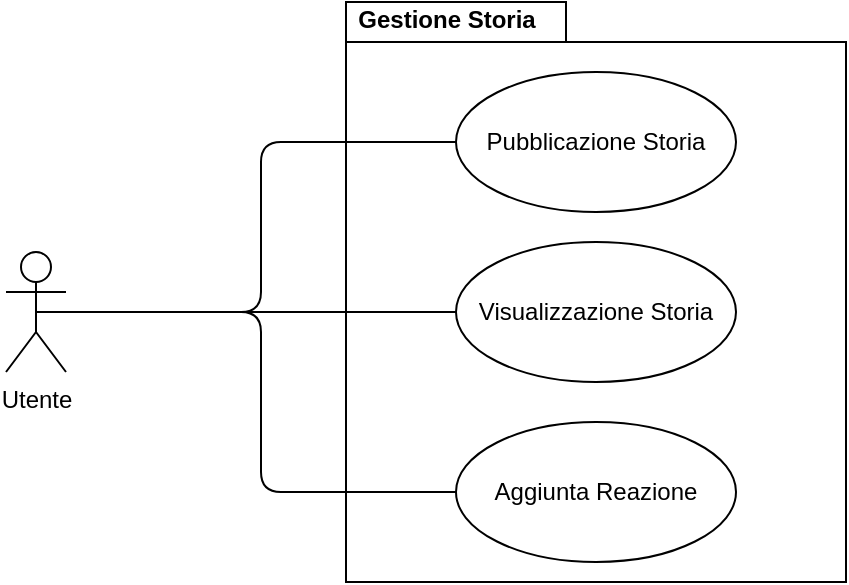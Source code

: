 <mxfile version="15.4.0" type="device" pages="4"><diagram id="WEheo8kDzyy4QlhIHy_P" name="Gestione Storia"><mxGraphModel dx="768" dy="482" grid="1" gridSize="10" guides="1" tooltips="1" connect="1" arrows="1" fold="1" page="1" pageScale="1" pageWidth="827" pageHeight="1169" math="0" shadow="0"><root><mxCell id="0"/><mxCell id="1" parent="0"/><mxCell id="GqS1jUuh_Ah5h9s80vNg-6" value="Gestione Storia" style="shape=folder;fontStyle=1;spacingTop=36;tabWidth=110;tabHeight=20;tabPosition=left;html=1;container=0;movableLabel=1;spacing=0;" parent="1" vertex="1"><mxGeometry x="370" y="150" width="250" height="290" as="geometry"><mxRectangle x="430" y="130" width="120" height="30" as="alternateBounds"/><mxPoint x="-75" y="-154" as="offset"/></mxGeometry></mxCell><mxCell id="GqS1jUuh_Ah5h9s80vNg-15" style="edgeStyle=orthogonalEdgeStyle;rounded=1;orthogonalLoop=1;jettySize=auto;html=1;exitX=0.5;exitY=0.5;exitDx=0;exitDy=0;exitPerimeter=0;entryX=0;entryY=0.5;entryDx=0;entryDy=0;endArrow=none;endFill=0;" parent="1" source="GqS1jUuh_Ah5h9s80vNg-1" target="GqS1jUuh_Ah5h9s80vNg-14" edge="1"><mxGeometry relative="1" as="geometry"/></mxCell><mxCell id="GqS1jUuh_Ah5h9s80vNg-17" style="edgeStyle=orthogonalEdgeStyle;rounded=1;orthogonalLoop=1;jettySize=auto;html=1;exitX=0.5;exitY=0.5;exitDx=0;exitDy=0;exitPerimeter=0;entryX=0;entryY=0.5;entryDx=0;entryDy=0;endArrow=none;endFill=0;" parent="1" source="GqS1jUuh_Ah5h9s80vNg-1" target="GqS1jUuh_Ah5h9s80vNg-13" edge="1"><mxGeometry relative="1" as="geometry"/></mxCell><mxCell id="GqS1jUuh_Ah5h9s80vNg-19" style="edgeStyle=orthogonalEdgeStyle;rounded=1;orthogonalLoop=1;jettySize=auto;html=1;exitX=0.5;exitY=0.5;exitDx=0;exitDy=0;exitPerimeter=0;entryX=0;entryY=0.5;entryDx=0;entryDy=0;endArrow=none;endFill=0;" parent="1" source="GqS1jUuh_Ah5h9s80vNg-1" target="GqS1jUuh_Ah5h9s80vNg-18" edge="1"><mxGeometry relative="1" as="geometry"/></mxCell><mxCell id="GqS1jUuh_Ah5h9s80vNg-1" value="Utente&lt;br&gt;" style="shape=umlActor;verticalLabelPosition=bottom;verticalAlign=top;html=1;outlineConnect=0;" parent="1" vertex="1"><mxGeometry x="200" y="275" width="30" height="60" as="geometry"/></mxCell><mxCell id="GqS1jUuh_Ah5h9s80vNg-13" value="Visualizzazione Storia" style="ellipse;whiteSpace=wrap;html=1;" parent="1" vertex="1"><mxGeometry x="425" y="270" width="140" height="70" as="geometry"/></mxCell><mxCell id="GqS1jUuh_Ah5h9s80vNg-14" value="Pubblicazione Storia" style="ellipse;whiteSpace=wrap;html=1;" parent="1" vertex="1"><mxGeometry x="425" y="185" width="140" height="70" as="geometry"/></mxCell><mxCell id="GqS1jUuh_Ah5h9s80vNg-18" value="Aggiunta Reazione" style="ellipse;whiteSpace=wrap;html=1;" parent="1" vertex="1"><mxGeometry x="425" y="360" width="140" height="70" as="geometry"/></mxCell></root></mxGraphModel></diagram><diagram id="I35r4l6G6J2lmD-GvAdU" name="Gestione Utente"><mxGraphModel dx="768" dy="482" grid="1" gridSize="10" guides="1" tooltips="1" connect="1" arrows="1" fold="1" page="1" pageScale="1" pageWidth="827" pageHeight="1169" math="0" shadow="0"><root><mxCell id="PY7OL5rG_epCJeYf7x6A-0"/><mxCell id="PY7OL5rG_epCJeYf7x6A-1" parent="PY7OL5rG_epCJeYf7x6A-0"/><mxCell id="PY7OL5rG_epCJeYf7x6A-2" value="Gestione Utente" style="shape=folder;fontStyle=1;spacingTop=0;tabWidth=130;tabHeight=20;tabPosition=left;html=1;container=0;movableLabel=1;spacing=0;" parent="PY7OL5rG_epCJeYf7x6A-1" vertex="1"><mxGeometry x="360" y="150" width="250" height="350" as="geometry"><mxRectangle x="430" y="130" width="120" height="30" as="alternateBounds"/><mxPoint x="-63" y="-163" as="offset"/></mxGeometry></mxCell><mxCell id="PY7OL5rG_epCJeYf7x6A-3" value="Utente" style="shape=umlActor;verticalLabelPosition=bottom;verticalAlign=top;html=1;" parent="PY7OL5rG_epCJeYf7x6A-1" vertex="1"><mxGeometry x="230" y="310" width="30" height="60" as="geometry"/></mxCell><mxCell id="PY7OL5rG_epCJeYf7x6A-4" style="edgeStyle=orthogonalEdgeStyle;rounded=1;orthogonalLoop=1;jettySize=auto;html=1;exitX=0;exitY=0.5;exitDx=0;exitDy=0;entryX=0.5;entryY=0.5;entryDx=0;entryDy=0;entryPerimeter=0;endArrow=none;endFill=0;" parent="PY7OL5rG_epCJeYf7x6A-1" source="PY7OL5rG_epCJeYf7x6A-5" target="PY7OL5rG_epCJeYf7x6A-3" edge="1"><mxGeometry relative="1" as="geometry"><Array as="points"><mxPoint x="330" y="215"/><mxPoint x="330" y="340"/></Array></mxGeometry></mxCell><mxCell id="PY7OL5rG_epCJeYf7x6A-5" value="Registrazione Utente" style="ellipse;whiteSpace=wrap;html=1;" parent="PY7OL5rG_epCJeYf7x6A-1" vertex="1"><mxGeometry x="414" y="180" width="140" height="70" as="geometry"/></mxCell><mxCell id="PY7OL5rG_epCJeYf7x6A-6" style="edgeStyle=orthogonalEdgeStyle;rounded=1;orthogonalLoop=1;jettySize=auto;html=1;exitX=0;exitY=0.5;exitDx=0;exitDy=0;entryX=0.5;entryY=0.5;entryDx=0;entryDy=0;entryPerimeter=0;endArrow=none;endFill=0;" parent="PY7OL5rG_epCJeYf7x6A-1" source="PY7OL5rG_epCJeYf7x6A-7" target="PY7OL5rG_epCJeYf7x6A-3" edge="1"><mxGeometry relative="1" as="geometry"><Array as="points"><mxPoint x="330" y="295"/><mxPoint x="330" y="340"/></Array></mxGeometry></mxCell><mxCell id="PY7OL5rG_epCJeYf7x6A-7" value="LogIn Utente" style="ellipse;whiteSpace=wrap;html=1;" parent="PY7OL5rG_epCJeYf7x6A-1" vertex="1"><mxGeometry x="414" y="260" width="140" height="70" as="geometry"/></mxCell><mxCell id="PY7OL5rG_epCJeYf7x6A-8" style="edgeStyle=orthogonalEdgeStyle;rounded=1;orthogonalLoop=1;jettySize=auto;html=1;exitX=0;exitY=0.5;exitDx=0;exitDy=0;entryX=0.5;entryY=0.5;entryDx=0;entryDy=0;entryPerimeter=0;endArrow=none;endFill=0;" parent="PY7OL5rG_epCJeYf7x6A-1" source="PY7OL5rG_epCJeYf7x6A-9" target="PY7OL5rG_epCJeYf7x6A-3" edge="1"><mxGeometry relative="1" as="geometry"><Array as="points"><mxPoint x="330" y="375"/><mxPoint x="330" y="340"/></Array></mxGeometry></mxCell><mxCell id="PY7OL5rG_epCJeYf7x6A-9" value="Eliminazione Utente" style="ellipse;whiteSpace=wrap;html=1;" parent="PY7OL5rG_epCJeYf7x6A-1" vertex="1"><mxGeometry x="415" y="340" width="140" height="70" as="geometry"/></mxCell><mxCell id="PY7OL5rG_epCJeYf7x6A-10" style="edgeStyle=orthogonalEdgeStyle;rounded=1;orthogonalLoop=1;jettySize=auto;html=1;exitX=0;exitY=0.5;exitDx=0;exitDy=0;entryX=0.5;entryY=0.5;entryDx=0;entryDy=0;entryPerimeter=0;endArrow=none;endFill=0;" parent="PY7OL5rG_epCJeYf7x6A-1" source="PY7OL5rG_epCJeYf7x6A-11" target="PY7OL5rG_epCJeYf7x6A-3" edge="1"><mxGeometry relative="1" as="geometry"><Array as="points"><mxPoint x="330" y="455"/><mxPoint x="330" y="340"/></Array></mxGeometry></mxCell><mxCell id="PY7OL5rG_epCJeYf7x6A-11" value="Logout Utente" style="ellipse;whiteSpace=wrap;html=1;" parent="PY7OL5rG_epCJeYf7x6A-1" vertex="1"><mxGeometry x="414" y="420" width="140" height="70" as="geometry"/></mxCell></root></mxGraphModel></diagram><diagram id="9SwBiFTDPHfO6iUOKFxf" name="VIsuale d'insieme"><mxGraphModel dx="768" dy="482" grid="1" gridSize="10" guides="1" tooltips="1" connect="1" arrows="1" fold="1" page="1" pageScale="1" pageWidth="827" pageHeight="1169" math="0" shadow="0"><root><mxCell id="elv2vs9qaT3KbEGwz-d4-0"/><mxCell id="elv2vs9qaT3KbEGwz-d4-1" parent="elv2vs9qaT3KbEGwz-d4-0"/><mxCell id="elv2vs9qaT3KbEGwz-d4-2" value="Utente" style="shape=umlActor;verticalLabelPosition=bottom;verticalAlign=top;html=1;outlineConnect=0;" parent="elv2vs9qaT3KbEGwz-d4-1" vertex="1"><mxGeometry x="420" y="240" width="30" height="60" as="geometry"/></mxCell><mxCell id="1Unue0AegUCoKvgD8moG-0" style="edgeStyle=orthogonalEdgeStyle;rounded=1;orthogonalLoop=1;jettySize=auto;html=1;exitX=0;exitY=0;exitDx=0;exitDy=47;exitPerimeter=0;entryX=0.5;entryY=0.5;entryDx=0;entryDy=0;entryPerimeter=0;endArrow=none;endFill=0;" edge="1" parent="elv2vs9qaT3KbEGwz-d4-1" source="elv2vs9qaT3KbEGwz-d4-3" target="elv2vs9qaT3KbEGwz-d4-2"><mxGeometry relative="1" as="geometry"/></mxCell><mxCell id="elv2vs9qaT3KbEGwz-d4-3" value="Gestione Storia" style="shape=folder;fontStyle=1;spacingTop=10;tabWidth=40;tabHeight=14;tabPosition=left;html=1;" parent="elv2vs9qaT3KbEGwz-d4-1" vertex="1"><mxGeometry x="620" y="160" width="160" height="80" as="geometry"/></mxCell><mxCell id="1Unue0AegUCoKvgD8moG-2" style="edgeStyle=orthogonalEdgeStyle;rounded=1;orthogonalLoop=1;jettySize=auto;html=1;exitX=0;exitY=0;exitDx=0;exitDy=47;exitPerimeter=0;entryX=0.5;entryY=0.5;entryDx=0;entryDy=0;entryPerimeter=0;endArrow=none;endFill=0;" edge="1" parent="elv2vs9qaT3KbEGwz-d4-1" source="elv2vs9qaT3KbEGwz-d4-4" target="elv2vs9qaT3KbEGwz-d4-2"><mxGeometry relative="1" as="geometry"/></mxCell><mxCell id="elv2vs9qaT3KbEGwz-d4-4" value="Gestione Utente" style="shape=folder;fontStyle=1;spacingTop=10;tabWidth=40;tabHeight=14;tabPosition=left;html=1;" parent="elv2vs9qaT3KbEGwz-d4-1" vertex="1"><mxGeometry x="620" y="300" width="160" height="80" as="geometry"/></mxCell></root></mxGraphModel></diagram><diagram id="I3MBU5dBf0sFdDno0p2F" name="GestioneStoriaConCommenti"><mxGraphModel dx="904" dy="567" grid="1" gridSize="10" guides="1" tooltips="1" connect="1" arrows="1" fold="1" page="1" pageScale="1" pageWidth="827" pageHeight="1169" math="0" shadow="0"><root><mxCell id="fAHGp9nWIQKQ8tb6HY4i-0"/><mxCell id="fAHGp9nWIQKQ8tb6HY4i-1" parent="fAHGp9nWIQKQ8tb6HY4i-0"/><mxCell id="RVzrgIfVgoPNNyjNwbeG-0" value="Gestione Storia" style="shape=folder;fontStyle=1;spacingTop=36;tabWidth=110;tabHeight=20;tabPosition=left;html=1;container=0;movableLabel=1;spacing=0;" vertex="1" parent="fAHGp9nWIQKQ8tb6HY4i-1"><mxGeometry x="370" y="150" width="250" height="480" as="geometry"><mxRectangle x="430" y="130" width="120" height="30" as="alternateBounds"/><mxPoint x="-74" y="-247" as="offset"/></mxGeometry></mxCell><mxCell id="RVzrgIfVgoPNNyjNwbeG-1" style="edgeStyle=orthogonalEdgeStyle;rounded=1;orthogonalLoop=1;jettySize=auto;html=1;exitX=0.5;exitY=0.5;exitDx=0;exitDy=0;exitPerimeter=0;entryX=0;entryY=0.5;entryDx=0;entryDy=0;endArrow=none;endFill=0;" edge="1" parent="fAHGp9nWIQKQ8tb6HY4i-1" source="RVzrgIfVgoPNNyjNwbeG-4" target="RVzrgIfVgoPNNyjNwbeG-6"><mxGeometry relative="1" as="geometry"><Array as="points"><mxPoint x="320" y="395"/><mxPoint x="320" y="220"/></Array></mxGeometry></mxCell><mxCell id="RVzrgIfVgoPNNyjNwbeG-2" style="edgeStyle=orthogonalEdgeStyle;rounded=1;orthogonalLoop=1;jettySize=auto;html=1;exitX=0.5;exitY=0.5;exitDx=0;exitDy=0;exitPerimeter=0;entryX=0;entryY=0.5;entryDx=0;entryDy=0;endArrow=none;endFill=0;" edge="1" parent="fAHGp9nWIQKQ8tb6HY4i-1" source="RVzrgIfVgoPNNyjNwbeG-4" target="RVzrgIfVgoPNNyjNwbeG-5"><mxGeometry relative="1" as="geometry"><Array as="points"><mxPoint x="320" y="395"/><mxPoint x="320" y="305"/></Array></mxGeometry></mxCell><mxCell id="RVzrgIfVgoPNNyjNwbeG-3" style="edgeStyle=orthogonalEdgeStyle;rounded=1;orthogonalLoop=1;jettySize=auto;html=1;exitX=0.5;exitY=0.5;exitDx=0;exitDy=0;exitPerimeter=0;entryX=0;entryY=0.5;entryDx=0;entryDy=0;endArrow=none;endFill=0;" edge="1" parent="fAHGp9nWIQKQ8tb6HY4i-1" source="RVzrgIfVgoPNNyjNwbeG-4" target="RVzrgIfVgoPNNyjNwbeG-7"><mxGeometry relative="1" as="geometry"/></mxCell><mxCell id="dNiHJGX3JbVGVN2VZJNx-2" style="edgeStyle=orthogonalEdgeStyle;rounded=1;orthogonalLoop=1;jettySize=auto;html=1;exitX=0.5;exitY=0.5;exitDx=0;exitDy=0;exitPerimeter=0;entryX=0;entryY=0.5;entryDx=0;entryDy=0;endArrow=none;endFill=0;" edge="1" parent="fAHGp9nWIQKQ8tb6HY4i-1" source="RVzrgIfVgoPNNyjNwbeG-4" target="dNiHJGX3JbVGVN2VZJNx-1"><mxGeometry relative="1" as="geometry"><Array as="points"><mxPoint x="320" y="395"/><mxPoint x="320" y="485"/></Array></mxGeometry></mxCell><mxCell id="RVzrgIfVgoPNNyjNwbeG-4" value="Utente&lt;br&gt;" style="shape=umlActor;verticalLabelPosition=bottom;verticalAlign=top;html=1;outlineConnect=0;" vertex="1" parent="fAHGp9nWIQKQ8tb6HY4i-1"><mxGeometry x="200" y="365" width="30" height="60" as="geometry"/></mxCell><mxCell id="RVzrgIfVgoPNNyjNwbeG-5" value="Visualizzazione Storia" style="ellipse;whiteSpace=wrap;html=1;" vertex="1" parent="fAHGp9nWIQKQ8tb6HY4i-1"><mxGeometry x="425" y="270" width="140" height="70" as="geometry"/></mxCell><mxCell id="RVzrgIfVgoPNNyjNwbeG-6" value="Pubblicazione Storia" style="ellipse;whiteSpace=wrap;html=1;" vertex="1" parent="fAHGp9nWIQKQ8tb6HY4i-1"><mxGeometry x="425" y="185" width="140" height="70" as="geometry"/></mxCell><mxCell id="RVzrgIfVgoPNNyjNwbeG-7" value="Aggiunta Reazione" style="ellipse;whiteSpace=wrap;html=1;" vertex="1" parent="fAHGp9nWIQKQ8tb6HY4i-1"><mxGeometry x="425" y="360" width="140" height="70" as="geometry"/></mxCell><mxCell id="dNiHJGX3JbVGVN2VZJNx-6" style="edgeStyle=orthogonalEdgeStyle;rounded=1;orthogonalLoop=1;jettySize=auto;html=1;exitX=0;exitY=0.5;exitDx=0;exitDy=0;entryX=0.5;entryY=0.5;entryDx=0;entryDy=0;entryPerimeter=0;endArrow=none;endFill=0;" edge="1" parent="fAHGp9nWIQKQ8tb6HY4i-1" source="dNiHJGX3JbVGVN2VZJNx-0" target="RVzrgIfVgoPNNyjNwbeG-4"><mxGeometry relative="1" as="geometry"><Array as="points"><mxPoint x="320" y="575"/><mxPoint x="320" y="395"/></Array></mxGeometry></mxCell><mxCell id="dNiHJGX3JbVGVN2VZJNx-0" value="Aggiungi Commento alla Storia" style="ellipse;whiteSpace=wrap;html=1;" vertex="1" parent="fAHGp9nWIQKQ8tb6HY4i-1"><mxGeometry x="425" y="540" width="140" height="70" as="geometry"/></mxCell><mxCell id="dNiHJGX3JbVGVN2VZJNx-1" value="Visualizza Commenti Storia" style="ellipse;whiteSpace=wrap;html=1;" vertex="1" parent="fAHGp9nWIQKQ8tb6HY4i-1"><mxGeometry x="425" y="450" width="140" height="70" as="geometry"/></mxCell></root></mxGraphModel></diagram></mxfile>
